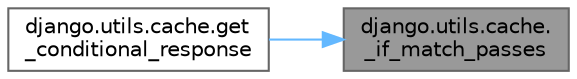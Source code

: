 digraph "django.utils.cache._if_match_passes"
{
 // LATEX_PDF_SIZE
  bgcolor="transparent";
  edge [fontname=Helvetica,fontsize=10,labelfontname=Helvetica,labelfontsize=10];
  node [fontname=Helvetica,fontsize=10,shape=box,height=0.2,width=0.4];
  rankdir="RL";
  Node1 [id="Node000001",label="django.utils.cache.\l_if_match_passes",height=0.2,width=0.4,color="gray40", fillcolor="grey60", style="filled", fontcolor="black",tooltip=" "];
  Node1 -> Node2 [id="edge1_Node000001_Node000002",dir="back",color="steelblue1",style="solid",tooltip=" "];
  Node2 [id="Node000002",label="django.utils.cache.get\l_conditional_response",height=0.2,width=0.4,color="grey40", fillcolor="white", style="filled",URL="$namespacedjango_1_1utils_1_1cache.html#aebd5e17d06f032dc671d30768d4ef5ae",tooltip=" "];
}
